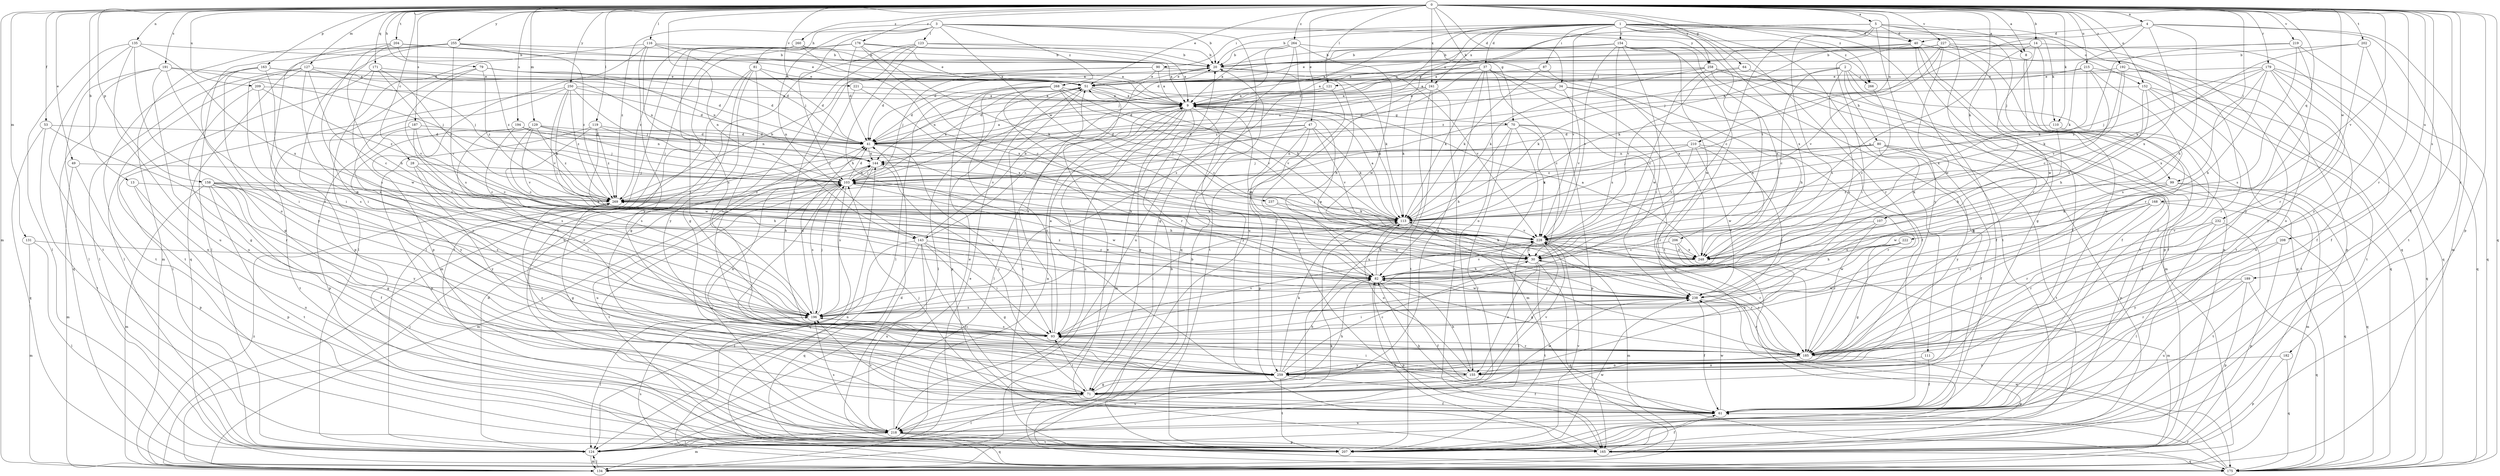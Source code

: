 strict digraph  {
0;
1;
2;
3;
4;
5;
8;
9;
13;
14;
20;
28;
30;
34;
37;
40;
41;
47;
49;
51;
53;
61;
64;
70;
71;
79;
80;
81;
82;
87;
90;
93;
99;
103;
107;
110;
111;
113;
116;
119;
121;
123;
124;
127;
129;
131;
134;
135;
143;
144;
152;
154;
155;
158;
163;
165;
168;
171;
175;
176;
179;
182;
185;
187;
189;
191;
192;
194;
196;
202;
204;
206;
207;
208;
209;
210;
215;
218;
219;
221;
222;
227;
228;
232;
237;
238;
241;
248;
250;
255;
258;
259;
260;
264;
266;
268;
269;
0 -> 4  [label=a];
0 -> 5  [label=a];
0 -> 8  [label=a];
0 -> 13  [label=b];
0 -> 14  [label=b];
0 -> 28  [label=c];
0 -> 34  [label=d];
0 -> 47  [label=e];
0 -> 49  [label=e];
0 -> 51  [label=e];
0 -> 53  [label=f];
0 -> 61  [label=f];
0 -> 64  [label=g];
0 -> 70  [label=g];
0 -> 79  [label=h];
0 -> 99  [label=j];
0 -> 107  [label=k];
0 -> 110  [label=k];
0 -> 116  [label=l];
0 -> 119  [label=l];
0 -> 121  [label=l];
0 -> 127  [label=m];
0 -> 129  [label=m];
0 -> 131  [label=m];
0 -> 134  [label=m];
0 -> 135  [label=n];
0 -> 143  [label=n];
0 -> 152  [label=o];
0 -> 158  [label=p];
0 -> 163  [label=p];
0 -> 165  [label=p];
0 -> 168  [label=q];
0 -> 171  [label=q];
0 -> 175  [label=q];
0 -> 176  [label=r];
0 -> 179  [label=r];
0 -> 182  [label=r];
0 -> 185  [label=r];
0 -> 187  [label=s];
0 -> 189  [label=s];
0 -> 191  [label=s];
0 -> 192  [label=s];
0 -> 194  [label=s];
0 -> 202  [label=t];
0 -> 204  [label=t];
0 -> 208  [label=u];
0 -> 209  [label=u];
0 -> 210  [label=u];
0 -> 215  [label=u];
0 -> 219  [label=v];
0 -> 221  [label=v];
0 -> 222  [label=v];
0 -> 227  [label=v];
0 -> 232  [label=w];
0 -> 241  [label=x];
0 -> 250  [label=y];
0 -> 255  [label=y];
0 -> 258  [label=y];
0 -> 260  [label=z];
0 -> 264  [label=z];
0 -> 266  [label=z];
1 -> 20  [label=b];
1 -> 37  [label=d];
1 -> 40  [label=d];
1 -> 87  [label=i];
1 -> 90  [label=i];
1 -> 99  [label=j];
1 -> 103  [label=j];
1 -> 110  [label=k];
1 -> 111  [label=k];
1 -> 152  [label=o];
1 -> 154  [label=o];
1 -> 185  [label=r];
1 -> 196  [label=s];
1 -> 206  [label=t];
1 -> 207  [label=t];
1 -> 218  [label=u];
1 -> 228  [label=v];
1 -> 241  [label=x];
1 -> 248  [label=x];
2 -> 30  [label=c];
2 -> 61  [label=f];
2 -> 80  [label=h];
2 -> 113  [label=k];
2 -> 121  [label=l];
2 -> 175  [label=q];
2 -> 196  [label=s];
2 -> 266  [label=z];
3 -> 20  [label=b];
3 -> 81  [label=h];
3 -> 103  [label=j];
3 -> 123  [label=l];
3 -> 143  [label=n];
3 -> 175  [label=q];
3 -> 237  [label=w];
3 -> 258  [label=y];
3 -> 266  [label=z];
3 -> 268  [label=z];
3 -> 269  [label=z];
4 -> 40  [label=d];
4 -> 82  [label=h];
4 -> 103  [label=j];
4 -> 113  [label=k];
4 -> 134  [label=m];
4 -> 207  [label=t];
4 -> 248  [label=x];
5 -> 8  [label=a];
5 -> 9  [label=a];
5 -> 30  [label=c];
5 -> 40  [label=d];
5 -> 41  [label=d];
5 -> 175  [label=q];
5 -> 185  [label=r];
5 -> 196  [label=s];
5 -> 259  [label=y];
8 -> 155  [label=o];
8 -> 165  [label=p];
9 -> 70  [label=g];
9 -> 71  [label=g];
9 -> 93  [label=i];
9 -> 124  [label=l];
9 -> 134  [label=m];
9 -> 143  [label=n];
9 -> 218  [label=u];
9 -> 259  [label=y];
13 -> 165  [label=p];
13 -> 218  [label=u];
13 -> 269  [label=z];
14 -> 9  [label=a];
14 -> 20  [label=b];
14 -> 185  [label=r];
14 -> 207  [label=t];
14 -> 228  [label=v];
14 -> 238  [label=w];
20 -> 51  [label=e];
20 -> 113  [label=k];
20 -> 124  [label=l];
20 -> 228  [label=v];
28 -> 82  [label=h];
28 -> 93  [label=i];
28 -> 103  [label=j];
28 -> 259  [label=y];
30 -> 82  [label=h];
30 -> 113  [label=k];
30 -> 155  [label=o];
30 -> 175  [label=q];
30 -> 185  [label=r];
30 -> 207  [label=t];
34 -> 9  [label=a];
34 -> 41  [label=d];
34 -> 82  [label=h];
34 -> 228  [label=v];
34 -> 248  [label=x];
37 -> 9  [label=a];
37 -> 30  [label=c];
37 -> 51  [label=e];
37 -> 71  [label=g];
37 -> 113  [label=k];
37 -> 155  [label=o];
37 -> 175  [label=q];
37 -> 238  [label=w];
37 -> 269  [label=z];
40 -> 20  [label=b];
40 -> 41  [label=d];
40 -> 61  [label=f];
40 -> 71  [label=g];
40 -> 93  [label=i];
40 -> 165  [label=p];
40 -> 207  [label=t];
41 -> 9  [label=a];
41 -> 82  [label=h];
41 -> 93  [label=i];
41 -> 144  [label=n];
47 -> 41  [label=d];
47 -> 103  [label=j];
47 -> 113  [label=k];
47 -> 165  [label=p];
47 -> 228  [label=v];
47 -> 259  [label=y];
47 -> 269  [label=z];
49 -> 103  [label=j];
49 -> 134  [label=m];
49 -> 165  [label=p];
51 -> 9  [label=a];
51 -> 113  [label=k];
51 -> 124  [label=l];
51 -> 144  [label=n];
51 -> 207  [label=t];
51 -> 228  [label=v];
53 -> 41  [label=d];
53 -> 175  [label=q];
53 -> 185  [label=r];
53 -> 207  [label=t];
61 -> 51  [label=e];
61 -> 82  [label=h];
61 -> 103  [label=j];
61 -> 196  [label=s];
61 -> 218  [label=u];
61 -> 238  [label=w];
64 -> 51  [label=e];
64 -> 61  [label=f];
64 -> 228  [label=v];
70 -> 41  [label=d];
70 -> 82  [label=h];
70 -> 124  [label=l];
70 -> 134  [label=m];
70 -> 165  [label=p];
70 -> 185  [label=r];
70 -> 228  [label=v];
71 -> 61  [label=f];
71 -> 82  [label=h];
71 -> 93  [label=i];
71 -> 103  [label=j];
71 -> 124  [label=l];
71 -> 228  [label=v];
71 -> 238  [label=w];
71 -> 269  [label=z];
79 -> 41  [label=d];
79 -> 51  [label=e];
79 -> 93  [label=i];
79 -> 144  [label=n];
79 -> 228  [label=v];
79 -> 269  [label=z];
80 -> 61  [label=f];
80 -> 103  [label=j];
80 -> 144  [label=n];
80 -> 165  [label=p];
80 -> 207  [label=t];
80 -> 259  [label=y];
80 -> 269  [label=z];
81 -> 41  [label=d];
81 -> 51  [label=e];
81 -> 71  [label=g];
81 -> 134  [label=m];
81 -> 185  [label=r];
81 -> 259  [label=y];
82 -> 9  [label=a];
82 -> 61  [label=f];
82 -> 113  [label=k];
82 -> 165  [label=p];
82 -> 228  [label=v];
82 -> 238  [label=w];
82 -> 269  [label=z];
87 -> 51  [label=e];
87 -> 61  [label=f];
87 -> 113  [label=k];
90 -> 9  [label=a];
90 -> 41  [label=d];
90 -> 51  [label=e];
90 -> 82  [label=h];
90 -> 103  [label=j];
93 -> 9  [label=a];
93 -> 51  [label=e];
93 -> 185  [label=r];
93 -> 196  [label=s];
93 -> 228  [label=v];
99 -> 134  [label=m];
99 -> 175  [label=q];
99 -> 185  [label=r];
99 -> 238  [label=w];
99 -> 269  [label=z];
103 -> 41  [label=d];
103 -> 51  [label=e];
103 -> 82  [label=h];
103 -> 134  [label=m];
103 -> 144  [label=n];
103 -> 175  [label=q];
103 -> 196  [label=s];
103 -> 207  [label=t];
103 -> 238  [label=w];
103 -> 269  [label=z];
107 -> 185  [label=r];
107 -> 196  [label=s];
107 -> 228  [label=v];
110 -> 41  [label=d];
110 -> 61  [label=f];
110 -> 82  [label=h];
111 -> 61  [label=f];
111 -> 155  [label=o];
113 -> 9  [label=a];
113 -> 93  [label=i];
113 -> 103  [label=j];
113 -> 144  [label=n];
113 -> 155  [label=o];
113 -> 185  [label=r];
113 -> 228  [label=v];
116 -> 9  [label=a];
116 -> 20  [label=b];
116 -> 41  [label=d];
116 -> 93  [label=i];
116 -> 124  [label=l];
116 -> 165  [label=p];
116 -> 259  [label=y];
119 -> 41  [label=d];
119 -> 165  [label=p];
119 -> 196  [label=s];
119 -> 228  [label=v];
119 -> 238  [label=w];
119 -> 269  [label=z];
121 -> 9  [label=a];
121 -> 41  [label=d];
121 -> 61  [label=f];
123 -> 9  [label=a];
123 -> 20  [label=b];
123 -> 71  [label=g];
123 -> 82  [label=h];
123 -> 93  [label=i];
123 -> 218  [label=u];
124 -> 9  [label=a];
124 -> 41  [label=d];
124 -> 134  [label=m];
127 -> 30  [label=c];
127 -> 41  [label=d];
127 -> 51  [label=e];
127 -> 93  [label=i];
127 -> 103  [label=j];
127 -> 124  [label=l];
127 -> 196  [label=s];
127 -> 207  [label=t];
129 -> 30  [label=c];
129 -> 41  [label=d];
129 -> 103  [label=j];
129 -> 144  [label=n];
129 -> 185  [label=r];
129 -> 228  [label=v];
129 -> 259  [label=y];
129 -> 269  [label=z];
131 -> 124  [label=l];
131 -> 134  [label=m];
131 -> 248  [label=x];
134 -> 51  [label=e];
134 -> 103  [label=j];
134 -> 113  [label=k];
134 -> 124  [label=l];
134 -> 269  [label=z];
135 -> 20  [label=b];
135 -> 124  [label=l];
135 -> 155  [label=o];
135 -> 207  [label=t];
135 -> 218  [label=u];
135 -> 248  [label=x];
143 -> 20  [label=b];
143 -> 30  [label=c];
143 -> 61  [label=f];
143 -> 71  [label=g];
143 -> 93  [label=i];
143 -> 124  [label=l];
143 -> 175  [label=q];
143 -> 218  [label=u];
144 -> 103  [label=j];
144 -> 196  [label=s];
144 -> 218  [label=u];
144 -> 259  [label=y];
152 -> 9  [label=a];
152 -> 61  [label=f];
152 -> 82  [label=h];
152 -> 175  [label=q];
152 -> 207  [label=t];
152 -> 248  [label=x];
154 -> 20  [label=b];
154 -> 41  [label=d];
154 -> 93  [label=i];
154 -> 196  [label=s];
154 -> 207  [label=t];
154 -> 228  [label=v];
154 -> 238  [label=w];
154 -> 248  [label=x];
155 -> 82  [label=h];
155 -> 93  [label=i];
155 -> 144  [label=n];
155 -> 218  [label=u];
158 -> 61  [label=f];
158 -> 71  [label=g];
158 -> 82  [label=h];
158 -> 113  [label=k];
158 -> 134  [label=m];
158 -> 196  [label=s];
158 -> 207  [label=t];
158 -> 259  [label=y];
158 -> 269  [label=z];
163 -> 51  [label=e];
163 -> 71  [label=g];
163 -> 144  [label=n];
163 -> 196  [label=s];
163 -> 207  [label=t];
163 -> 259  [label=y];
165 -> 41  [label=d];
165 -> 61  [label=f];
165 -> 82  [label=h];
165 -> 175  [label=q];
168 -> 93  [label=i];
168 -> 113  [label=k];
168 -> 175  [label=q];
168 -> 185  [label=r];
168 -> 248  [label=x];
171 -> 51  [label=e];
171 -> 124  [label=l];
171 -> 228  [label=v];
171 -> 238  [label=w];
171 -> 269  [label=z];
175 -> 20  [label=b];
175 -> 61  [label=f];
175 -> 144  [label=n];
175 -> 196  [label=s];
175 -> 238  [label=w];
176 -> 9  [label=a];
176 -> 20  [label=b];
176 -> 30  [label=c];
176 -> 41  [label=d];
176 -> 51  [label=e];
176 -> 61  [label=f];
176 -> 113  [label=k];
176 -> 124  [label=l];
179 -> 51  [label=e];
179 -> 61  [label=f];
179 -> 82  [label=h];
179 -> 103  [label=j];
179 -> 155  [label=o];
179 -> 175  [label=q];
179 -> 248  [label=x];
179 -> 259  [label=y];
179 -> 269  [label=z];
182 -> 165  [label=p];
182 -> 175  [label=q];
182 -> 259  [label=y];
185 -> 30  [label=c];
185 -> 155  [label=o];
185 -> 165  [label=p];
185 -> 259  [label=y];
187 -> 30  [label=c];
187 -> 41  [label=d];
187 -> 196  [label=s];
187 -> 207  [label=t];
189 -> 165  [label=p];
189 -> 175  [label=q];
189 -> 185  [label=r];
189 -> 218  [label=u];
189 -> 238  [label=w];
191 -> 51  [label=e];
191 -> 93  [label=i];
191 -> 103  [label=j];
191 -> 124  [label=l];
191 -> 175  [label=q];
191 -> 218  [label=u];
192 -> 51  [label=e];
192 -> 61  [label=f];
192 -> 113  [label=k];
192 -> 185  [label=r];
192 -> 228  [label=v];
194 -> 30  [label=c];
194 -> 41  [label=d];
194 -> 103  [label=j];
194 -> 144  [label=n];
194 -> 165  [label=p];
196 -> 41  [label=d];
196 -> 93  [label=i];
196 -> 103  [label=j];
196 -> 124  [label=l];
202 -> 20  [label=b];
202 -> 113  [label=k];
202 -> 185  [label=r];
202 -> 259  [label=y];
204 -> 20  [label=b];
204 -> 51  [label=e];
204 -> 82  [label=h];
204 -> 185  [label=r];
204 -> 196  [label=s];
204 -> 269  [label=z];
206 -> 30  [label=c];
206 -> 134  [label=m];
206 -> 155  [label=o];
206 -> 248  [label=x];
207 -> 20  [label=b];
207 -> 228  [label=v];
207 -> 238  [label=w];
208 -> 165  [label=p];
208 -> 248  [label=x];
208 -> 259  [label=y];
209 -> 9  [label=a];
209 -> 71  [label=g];
209 -> 196  [label=s];
209 -> 269  [label=z];
210 -> 93  [label=i];
210 -> 103  [label=j];
210 -> 113  [label=k];
210 -> 144  [label=n];
210 -> 185  [label=r];
210 -> 228  [label=v];
210 -> 238  [label=w];
215 -> 9  [label=a];
215 -> 30  [label=c];
215 -> 51  [label=e];
215 -> 196  [label=s];
215 -> 207  [label=t];
215 -> 248  [label=x];
218 -> 51  [label=e];
218 -> 103  [label=j];
218 -> 124  [label=l];
218 -> 134  [label=m];
218 -> 165  [label=p];
218 -> 175  [label=q];
218 -> 196  [label=s];
218 -> 207  [label=t];
219 -> 20  [label=b];
219 -> 113  [label=k];
219 -> 175  [label=q];
219 -> 196  [label=s];
219 -> 259  [label=y];
221 -> 9  [label=a];
221 -> 93  [label=i];
221 -> 248  [label=x];
222 -> 71  [label=g];
222 -> 82  [label=h];
222 -> 238  [label=w];
222 -> 248  [label=x];
227 -> 20  [label=b];
227 -> 51  [label=e];
227 -> 61  [label=f];
227 -> 113  [label=k];
227 -> 165  [label=p];
227 -> 175  [label=q];
227 -> 228  [label=v];
227 -> 238  [label=w];
227 -> 269  [label=z];
228 -> 30  [label=c];
228 -> 71  [label=g];
228 -> 124  [label=l];
228 -> 134  [label=m];
228 -> 185  [label=r];
228 -> 248  [label=x];
232 -> 124  [label=l];
232 -> 185  [label=r];
232 -> 207  [label=t];
232 -> 228  [label=v];
237 -> 113  [label=k];
237 -> 238  [label=w];
238 -> 9  [label=a];
238 -> 61  [label=f];
238 -> 93  [label=i];
238 -> 185  [label=r];
238 -> 196  [label=s];
241 -> 9  [label=a];
241 -> 41  [label=d];
241 -> 113  [label=k];
241 -> 165  [label=p];
241 -> 207  [label=t];
241 -> 218  [label=u];
248 -> 9  [label=a];
248 -> 103  [label=j];
250 -> 9  [label=a];
250 -> 41  [label=d];
250 -> 103  [label=j];
250 -> 113  [label=k];
250 -> 124  [label=l];
250 -> 228  [label=v];
250 -> 259  [label=y];
250 -> 269  [label=z];
255 -> 9  [label=a];
255 -> 20  [label=b];
255 -> 124  [label=l];
255 -> 134  [label=m];
255 -> 165  [label=p];
255 -> 175  [label=q];
255 -> 196  [label=s];
255 -> 269  [label=z];
258 -> 30  [label=c];
258 -> 51  [label=e];
258 -> 71  [label=g];
258 -> 113  [label=k];
258 -> 134  [label=m];
258 -> 144  [label=n];
258 -> 175  [label=q];
259 -> 30  [label=c];
259 -> 61  [label=f];
259 -> 71  [label=g];
259 -> 82  [label=h];
259 -> 113  [label=k];
259 -> 207  [label=t];
260 -> 9  [label=a];
260 -> 20  [label=b];
260 -> 196  [label=s];
260 -> 207  [label=t];
260 -> 248  [label=x];
260 -> 269  [label=z];
264 -> 9  [label=a];
264 -> 20  [label=b];
264 -> 71  [label=g];
264 -> 207  [label=t];
264 -> 218  [label=u];
264 -> 238  [label=w];
264 -> 248  [label=x];
266 -> 30  [label=c];
268 -> 9  [label=a];
268 -> 30  [label=c];
268 -> 41  [label=d];
268 -> 113  [label=k];
268 -> 165  [label=p];
268 -> 185  [label=r];
268 -> 228  [label=v];
268 -> 259  [label=y];
269 -> 20  [label=b];
269 -> 71  [label=g];
269 -> 113  [label=k];
}
